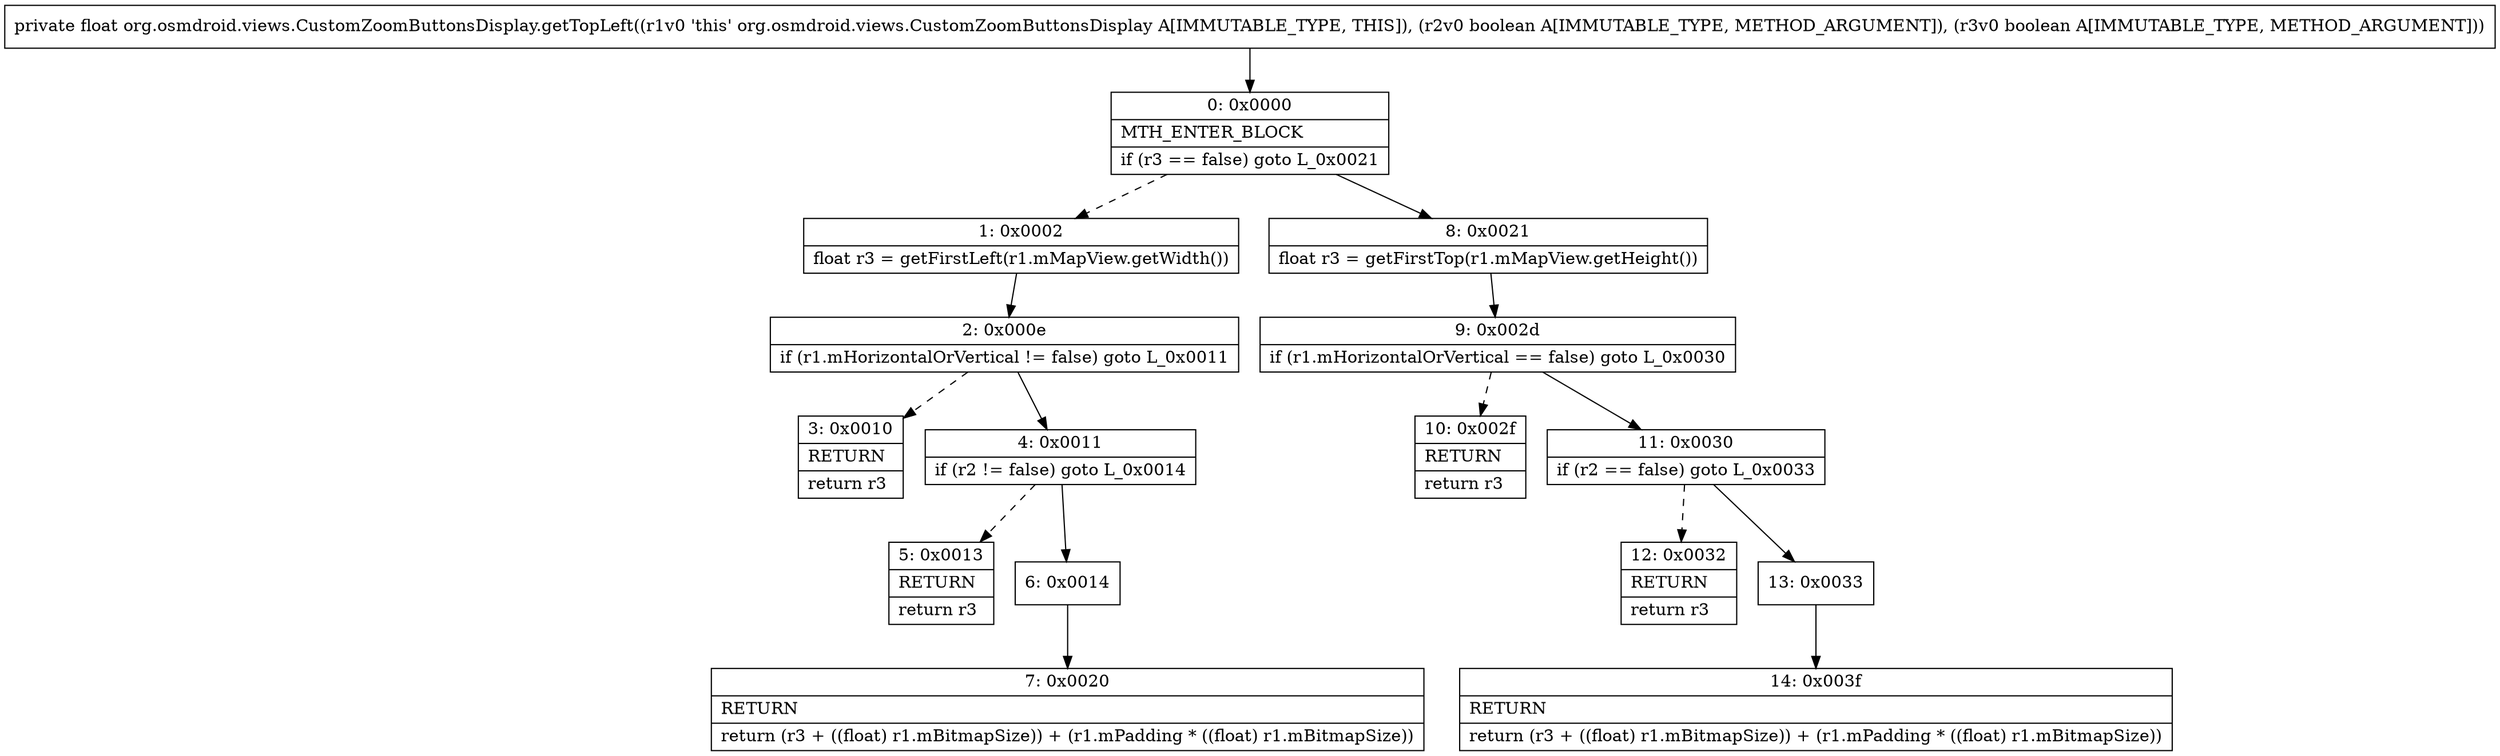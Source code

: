 digraph "CFG fororg.osmdroid.views.CustomZoomButtonsDisplay.getTopLeft(ZZ)F" {
Node_0 [shape=record,label="{0\:\ 0x0000|MTH_ENTER_BLOCK\l|if (r3 == false) goto L_0x0021\l}"];
Node_1 [shape=record,label="{1\:\ 0x0002|float r3 = getFirstLeft(r1.mMapView.getWidth())\l}"];
Node_2 [shape=record,label="{2\:\ 0x000e|if (r1.mHorizontalOrVertical != false) goto L_0x0011\l}"];
Node_3 [shape=record,label="{3\:\ 0x0010|RETURN\l|return r3\l}"];
Node_4 [shape=record,label="{4\:\ 0x0011|if (r2 != false) goto L_0x0014\l}"];
Node_5 [shape=record,label="{5\:\ 0x0013|RETURN\l|return r3\l}"];
Node_6 [shape=record,label="{6\:\ 0x0014}"];
Node_7 [shape=record,label="{7\:\ 0x0020|RETURN\l|return (r3 + ((float) r1.mBitmapSize)) + (r1.mPadding * ((float) r1.mBitmapSize))\l}"];
Node_8 [shape=record,label="{8\:\ 0x0021|float r3 = getFirstTop(r1.mMapView.getHeight())\l}"];
Node_9 [shape=record,label="{9\:\ 0x002d|if (r1.mHorizontalOrVertical == false) goto L_0x0030\l}"];
Node_10 [shape=record,label="{10\:\ 0x002f|RETURN\l|return r3\l}"];
Node_11 [shape=record,label="{11\:\ 0x0030|if (r2 == false) goto L_0x0033\l}"];
Node_12 [shape=record,label="{12\:\ 0x0032|RETURN\l|return r3\l}"];
Node_13 [shape=record,label="{13\:\ 0x0033}"];
Node_14 [shape=record,label="{14\:\ 0x003f|RETURN\l|return (r3 + ((float) r1.mBitmapSize)) + (r1.mPadding * ((float) r1.mBitmapSize))\l}"];
MethodNode[shape=record,label="{private float org.osmdroid.views.CustomZoomButtonsDisplay.getTopLeft((r1v0 'this' org.osmdroid.views.CustomZoomButtonsDisplay A[IMMUTABLE_TYPE, THIS]), (r2v0 boolean A[IMMUTABLE_TYPE, METHOD_ARGUMENT]), (r3v0 boolean A[IMMUTABLE_TYPE, METHOD_ARGUMENT])) }"];
MethodNode -> Node_0;
Node_0 -> Node_1[style=dashed];
Node_0 -> Node_8;
Node_1 -> Node_2;
Node_2 -> Node_3[style=dashed];
Node_2 -> Node_4;
Node_4 -> Node_5[style=dashed];
Node_4 -> Node_6;
Node_6 -> Node_7;
Node_8 -> Node_9;
Node_9 -> Node_10[style=dashed];
Node_9 -> Node_11;
Node_11 -> Node_12[style=dashed];
Node_11 -> Node_13;
Node_13 -> Node_14;
}

